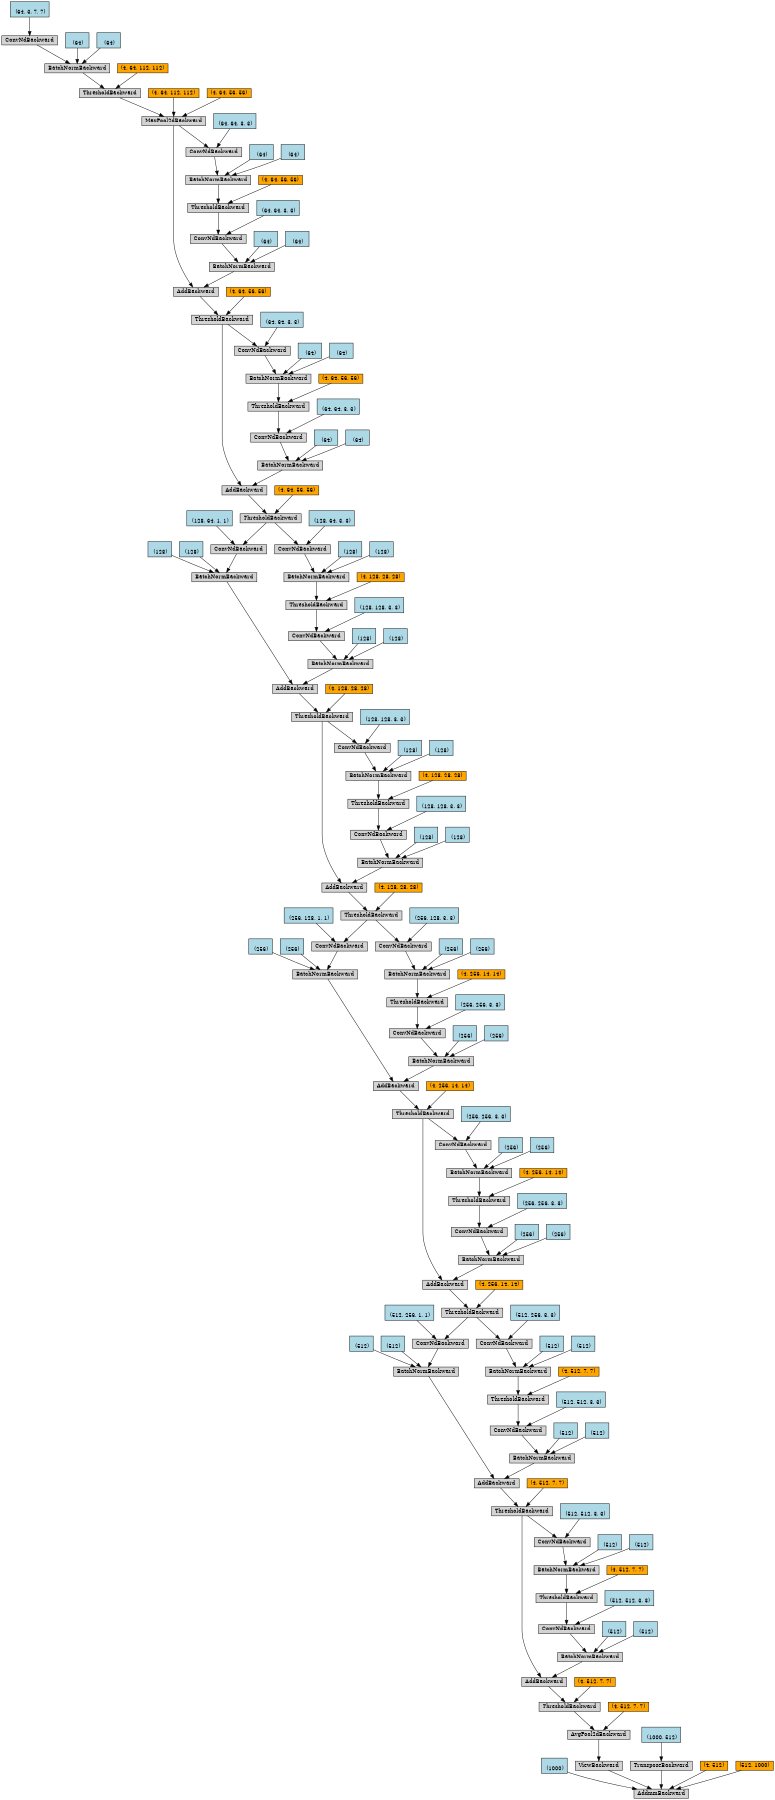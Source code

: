 digraph {
	graph [size="12,12"]
	node [align=left fontsize=12 height=0.2 ranksep=0.1 shape=box style=filled]
	140372158833672 [label=AddmmBackward]
	140372158566072 -> 140372158833672
	140372158566072 [label="
 (1000)" fillcolor=lightblue]
	140372158833192 -> 140372158833672
	140372158833192 [label=ViewBackward]
	140372158832952 -> 140372158833192
	140372158832952 [label=AvgPool2dBackward]
	140372158832712 -> 140372158832952
	140372158832712 [label=ThresholdBackward]
	140372158824024 -> 140372158832712
	140372158824024 [label=AddBackward]
	140372158565568 -> 140372158824024
	140372158565568 [label=BatchNormBackward]
	140372158565792 -> 140372158565568
	140372158565792 [label=ConvNdBackward]
	140372158823784 -> 140372158565792
	140372158823784 [label=ThresholdBackward]
	140372158566016 -> 140372158823784
	140372158566016 [label=BatchNormBackward]
	140372158565120 -> 140372158566016
	140372158565120 [label=ConvNdBackward]
	140372158823544 -> 140372158565120
	140372158823544 [label=ThresholdBackward]
	140372158823304 -> 140372158823544
	140372158823304 [label=AddBackward]
	140372150276336 -> 140372158823304
	140372150276336 [label=BatchNormBackward]
	140372150276504 -> 140372150276336
	140372150276504 [label=ConvNdBackward]
	140372158823064 -> 140372150276504
	140372158823064 [label=ThresholdBackward]
	140372150276840 -> 140372158823064
	140372150276840 [label=BatchNormBackward]
	140372150276952 -> 140372150276840
	140372150276952 [label=ConvNdBackward]
	140372158822824 -> 140372150276952
	140372158822824 [label=ThresholdBackward]
	140372158822584 -> 140372158822824
	140372158822584 [label=AddBackward]
	140372150277344 -> 140372158822584
	140372150277344 [label=BatchNormBackward]
	140372150277456 -> 140372150277344
	140372150277456 [label=ConvNdBackward]
	140372158822344 -> 140372150277456
	140372158822344 [label=ThresholdBackward]
	140372150277792 -> 140372158822344
	140372150277792 [label=BatchNormBackward]
	140372150277904 -> 140372150277792
	140372150277904 [label=ConvNdBackward]
	140372158822104 -> 140372150277904
	140372158822104 [label=ThresholdBackward]
	140372158821864 -> 140372158822104
	140372158821864 [label=AddBackward]
	140372150278296 -> 140372158821864
	140372150278296 [label=BatchNormBackward]
	140372150278464 -> 140372150278296
	140372150278464 [label=ConvNdBackward]
	140372158821624 -> 140372150278464
	140372158821624 [label=ThresholdBackward]
	140372150278800 -> 140372158821624
	140372150278800 [label=BatchNormBackward]
	140372150278912 -> 140372150278800
	140372150278912 [label=ConvNdBackward]
	140372158821384 -> 140372150278912
	140372158821384 [label=ThresholdBackward]
	140372158821144 -> 140372158821384
	140372158821144 [label=AddBackward]
	140372150279304 -> 140372158821144
	140372150279304 [label=BatchNormBackward]
	140372150279416 -> 140372150279304
	140372150279416 [label=ConvNdBackward]
	140372158820904 -> 140372150279416
	140372158820904 [label=ThresholdBackward]
	140372150279752 -> 140372158820904
	140372150279752 [label=BatchNormBackward]
	140372150279864 -> 140372150279752
	140372150279864 [label=ConvNdBackward]
	140372158820664 -> 140372150279864
	140372158820664 [label=ThresholdBackward]
	140372158820424 -> 140372158820664
	140372158820424 [label=AddBackward]
	140372150280320 -> 140372158820424
	140372150280320 [label=BatchNormBackward]
	140372150280488 -> 140372150280320
	140372150280488 [label=ConvNdBackward]
	140372158852696 -> 140372150280488
	140372158852696 [label=ThresholdBackward]
	140372150280824 -> 140372158852696
	140372150280824 [label=BatchNormBackward]
	140372150280936 -> 140372150280824
	140372150280936 [label=ConvNdBackward]
	140372158852456 -> 140372150280936
	140372158852456 [label=ThresholdBackward]
	140372158852216 -> 140372158852456
	140372158852216 [label=AddBackward]
	140372150281328 -> 140372158852216
	140372150281328 [label=BatchNormBackward]
	140372150281440 -> 140372150281328
	140372150281440 [label=ConvNdBackward]
	140372158851976 -> 140372150281440
	140372158851976 [label=ThresholdBackward]
	140372150281776 -> 140372158851976
	140372150281776 [label=BatchNormBackward]
	140372150281888 -> 140372150281776
	140372150281888 [label=ConvNdBackward]
	140372158851736 -> 140372150281888
	140372158851736 [label=ThresholdBackward]
	140372158851496 -> 140372158851736
	140372158851496 [label=AddBackward]
	140372150282336 -> 140372158851496
	140372150282336 [label=BatchNormBackward]
	140372150282448 -> 140372150282336
	140372150282448 [label=ConvNdBackward]
	140372158851256 -> 140372150282448
	140372158851256 [label=ThresholdBackward]
	140372150282784 -> 140372158851256
	140372150282784 [label=BatchNormBackward]
	140372150282952 -> 140372150282784
	140372150282952 [label=ConvNdBackward]
	140372158851016 -> 140372150282952
	140372158851016 [label=MaxPool2dBackward]
	140372158850776 -> 140372158851016
	140372158850776 [label=ThresholdBackward]
	140372150283400 -> 140372158850776
	140372150283400 [label=BatchNormBackward]
	140372150283568 -> 140372150283400
	140372150283568 [label=ConvNdBackward]
	140372150283792 -> 140372150283568
	140372150283792 [label="
 (64, 3, 7, 7)" fillcolor=lightblue]
	140372150283624 -> 140372150283400
	140372150283624 [label="
 (64)" fillcolor=lightblue]
	140372150283680 -> 140372150283400
	140372150283680 [label="
 (64)" fillcolor=lightblue]
	140372158727944 -> 140372158850776
	140372158727944 [label="(4, 64, 112, 112)" fillcolor=orange]
	140372158727688 -> 140372158851016
	140372158727688 [label="(4, 64, 112, 112)" fillcolor=orange]
	140372158727816 -> 140372158851016
	140372158727816 [label="(4, 64, 56, 56)" fillcolor=orange]
	140372150283176 -> 140372150282952
	140372150283176 [label="
 (64, 64, 3, 3)" fillcolor=lightblue]
	140372150283008 -> 140372150282784
	140372150283008 [label="
 (64)" fillcolor=lightblue]
	140372150283064 -> 140372150282784
	140372150283064 [label="
 (64)" fillcolor=lightblue]
	140372158728264 -> 140372158851256
	140372158728264 [label="(4, 64, 56, 56)" fillcolor=orange]
	140372150282672 -> 140372150282448
	140372150282672 [label="
 (64, 64, 3, 3)" fillcolor=lightblue]
	140372150282504 -> 140372150282336
	140372150282504 [label="
 (64)" fillcolor=lightblue]
	140372150282560 -> 140372150282336
	140372150282560 [label="
 (64)" fillcolor=lightblue]
	140372158851016 -> 140372158851496
	140372158728328 -> 140372158851736
	140372158728328 [label="(4, 64, 56, 56)" fillcolor=orange]
	140372150282112 -> 140372150281888
	140372150282112 [label="
 (64, 64, 3, 3)" fillcolor=lightblue]
	140372150281944 -> 140372150281776
	140372150281944 [label="
 (64)" fillcolor=lightblue]
	140372150282000 -> 140372150281776
	140372150282000 [label="
 (64)" fillcolor=lightblue]
	140372158728200 -> 140372158851976
	140372158728200 [label="(4, 64, 56, 56)" fillcolor=orange]
	140372150281664 -> 140372150281440
	140372150281664 [label="
 (64, 64, 3, 3)" fillcolor=lightblue]
	140372150281496 -> 140372150281328
	140372150281496 [label="
 (64)" fillcolor=lightblue]
	140372150281552 -> 140372150281328
	140372150281552 [label="
 (64)" fillcolor=lightblue]
	140372158851736 -> 140372158852216
	140372158728392 -> 140372158852456
	140372158728392 [label="(4, 64, 56, 56)" fillcolor=orange]
	140372150281160 -> 140372150280936
	140372150281160 [label="
 (128, 64, 3, 3)" fillcolor=lightblue]
	140372150280992 -> 140372150280824
	140372150280992 [label="
 (128)" fillcolor=lightblue]
	140372150281048 -> 140372150280824
	140372150281048 [label="
 (128)" fillcolor=lightblue]
	140372158728520 -> 140372158852696
	140372158728520 [label="(4, 128, 28, 28)" fillcolor=orange]
	140372150280712 -> 140372150280488
	140372150280712 [label="
 (128, 128, 3, 3)" fillcolor=lightblue]
	140372150280544 -> 140372150280320
	140372150280544 [label="
 (128)" fillcolor=lightblue]
	140372150280600 -> 140372150280320
	140372150280600 [label="
 (128)" fillcolor=lightblue]
	140372150280376 -> 140372158820424
	140372150280376 [label=BatchNormBackward]
	140372150280656 -> 140372150280376
	140372150280656 [label=ConvNdBackward]
	140372158852456 -> 140372150280656
	140372150280880 -> 140372150280656
	140372150280880 [label="
 (128, 64, 1, 1)" fillcolor=lightblue]
	140372150280768 -> 140372150280376
	140372150280768 [label="
 (128)" fillcolor=lightblue]
	140372150281216 -> 140372150280376
	140372150281216 [label="
 (128)" fillcolor=lightblue]
	140372158728008 -> 140372158820664
	140372158728008 [label="(4, 128, 28, 28)" fillcolor=orange]
	140372150280088 -> 140372150279864
	140372150280088 [label="
 (128, 128, 3, 3)" fillcolor=lightblue]
	140372150279920 -> 140372150279752
	140372150279920 [label="
 (128)" fillcolor=lightblue]
	140372150279976 -> 140372150279752
	140372150279976 [label="
 (128)" fillcolor=lightblue]
	140372158728648 -> 140372158820904
	140372158728648 [label="(4, 128, 28, 28)" fillcolor=orange]
	140372150279640 -> 140372150279416
	140372150279640 [label="
 (128, 128, 3, 3)" fillcolor=lightblue]
	140372150279472 -> 140372150279304
	140372150279472 [label="
 (128)" fillcolor=lightblue]
	140372150279528 -> 140372150279304
	140372150279528 [label="
 (128)" fillcolor=lightblue]
	140372158820664 -> 140372158821144
	140372158728456 -> 140372158821384
	140372158728456 [label="(4, 128, 28, 28)" fillcolor=orange]
	140372150279136 -> 140372150278912
	140372150279136 [label="
 (256, 128, 3, 3)" fillcolor=lightblue]
	140372150278968 -> 140372150278800
	140372150278968 [label="
 (256)" fillcolor=lightblue]
	140372150279024 -> 140372150278800
	140372150279024 [label="
 (256)" fillcolor=lightblue]
	140372158728712 -> 140372158821624
	140372158728712 [label="(4, 256, 14, 14)" fillcolor=orange]
	140372150278688 -> 140372150278464
	140372150278688 [label="
 (256, 256, 3, 3)" fillcolor=lightblue]
	140372150278520 -> 140372150278296
	140372150278520 [label="
 (256)" fillcolor=lightblue]
	140372150278576 -> 140372150278296
	140372150278576 [label="
 (256)" fillcolor=lightblue]
	140372150278352 -> 140372158821864
	140372150278352 [label=BatchNormBackward]
	140372150278632 -> 140372150278352
	140372150278632 [label=ConvNdBackward]
	140372158821384 -> 140372150278632
	140372150278856 -> 140372150278632
	140372150278856 [label="
 (256, 128, 1, 1)" fillcolor=lightblue]
	140372150278744 -> 140372150278352
	140372150278744 [label="
 (256)" fillcolor=lightblue]
	140372150279192 -> 140372150278352
	140372150279192 [label="
 (256)" fillcolor=lightblue]
	140372158728584 -> 140372158822104
	140372158728584 [label="(4, 256, 14, 14)" fillcolor=orange]
	140372150278128 -> 140372150277904
	140372150278128 [label="
 (256, 256, 3, 3)" fillcolor=lightblue]
	140372150277960 -> 140372150277792
	140372150277960 [label="
 (256)" fillcolor=lightblue]
	140372150278016 -> 140372150277792
	140372150278016 [label="
 (256)" fillcolor=lightblue]
	140372158728904 -> 140372158822344
	140372158728904 [label="(4, 256, 14, 14)" fillcolor=orange]
	140372150277680 -> 140372150277456
	140372150277680 [label="
 (256, 256, 3, 3)" fillcolor=lightblue]
	140372150277512 -> 140372150277344
	140372150277512 [label="
 (256)" fillcolor=lightblue]
	140372150277568 -> 140372150277344
	140372150277568 [label="
 (256)" fillcolor=lightblue]
	140372158822104 -> 140372158822584
	140372158728968 -> 140372158822824
	140372158728968 [label="(4, 256, 14, 14)" fillcolor=orange]
	140372150277176 -> 140372150276952
	140372150277176 [label="
 (512, 256, 3, 3)" fillcolor=lightblue]
	140372150277008 -> 140372150276840
	140372150277008 [label="
 (512)" fillcolor=lightblue]
	140372150277064 -> 140372150276840
	140372150277064 [label="
 (512)" fillcolor=lightblue]
	140372158728776 -> 140372158823064
	140372158728776 [label="(4, 512, 7, 7)" fillcolor=orange]
	140372150276728 -> 140372150276504
	140372150276728 [label="
 (512, 512, 3, 3)" fillcolor=lightblue]
	140372150276560 -> 140372150276336
	140372150276560 [label="
 (512)" fillcolor=lightblue]
	140372150276616 -> 140372150276336
	140372150276616 [label="
 (512)" fillcolor=lightblue]
	140372150276392 -> 140372158823304
	140372150276392 [label=BatchNormBackward]
	140372150276672 -> 140372150276392
	140372150276672 [label=ConvNdBackward]
	140372158822824 -> 140372150276672
	140372150276896 -> 140372150276672
	140372150276896 [label="
 (512, 256, 1, 1)" fillcolor=lightblue]
	140372150276784 -> 140372150276392
	140372150276784 [label="
 (512)" fillcolor=lightblue]
	140372150277232 -> 140372150276392
	140372150277232 [label="
 (512)" fillcolor=lightblue]
	140372158728840 -> 140372158823544
	140372158728840 [label="(4, 512, 7, 7)" fillcolor=orange]
	140372150276168 -> 140372158565120
	140372150276168 [label="
 (512, 512, 3, 3)" fillcolor=lightblue]
	140372158565064 -> 140372158566016
	140372158565064 [label="
 (512)" fillcolor=lightblue]
	140372158566296 -> 140372158566016
	140372158566296 [label="
 (512)" fillcolor=lightblue]
	140372158729160 -> 140372158823784
	140372158729160 [label="(4, 512, 7, 7)" fillcolor=orange]
	140372158565904 -> 140372158565792
	140372158565904 [label="
 (512, 512, 3, 3)" fillcolor=lightblue]
	140372158565736 -> 140372158565568
	140372158565736 [label="
 (512)" fillcolor=lightblue]
	140372158565680 -> 140372158565568
	140372158565680 [label="
 (512)" fillcolor=lightblue]
	140372158823544 -> 140372158824024
	140372158729224 -> 140372158832712
	140372158729224 [label="(4, 512, 7, 7)" fillcolor=orange]
	140372158729032 -> 140372158832952
	140372158729032 [label="(4, 512, 7, 7)" fillcolor=orange]
	140372158833432 -> 140372158833672
	140372158833432 [label=TransposeBackward]
	140372158565176 -> 140372158833432
	140372158565176 [label="
 (1000, 512)" fillcolor=lightblue]
	140372158729288 -> 140372158833672
	140372158729288 [label="(4, 512)" fillcolor=orange]
	140372158729096 -> 140372158833672
	140372158729096 [label="(512, 1000)" fillcolor=orange]
}
